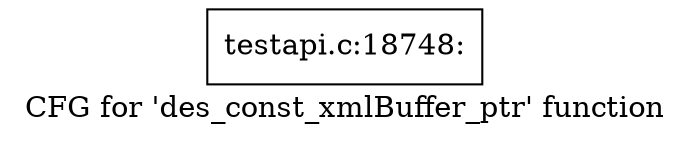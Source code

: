 digraph "CFG for 'des_const_xmlBuffer_ptr' function" {
	label="CFG for 'des_const_xmlBuffer_ptr' function";

	Node0x4b127c0 [shape=record,label="{testapi.c:18748:}"];
}
